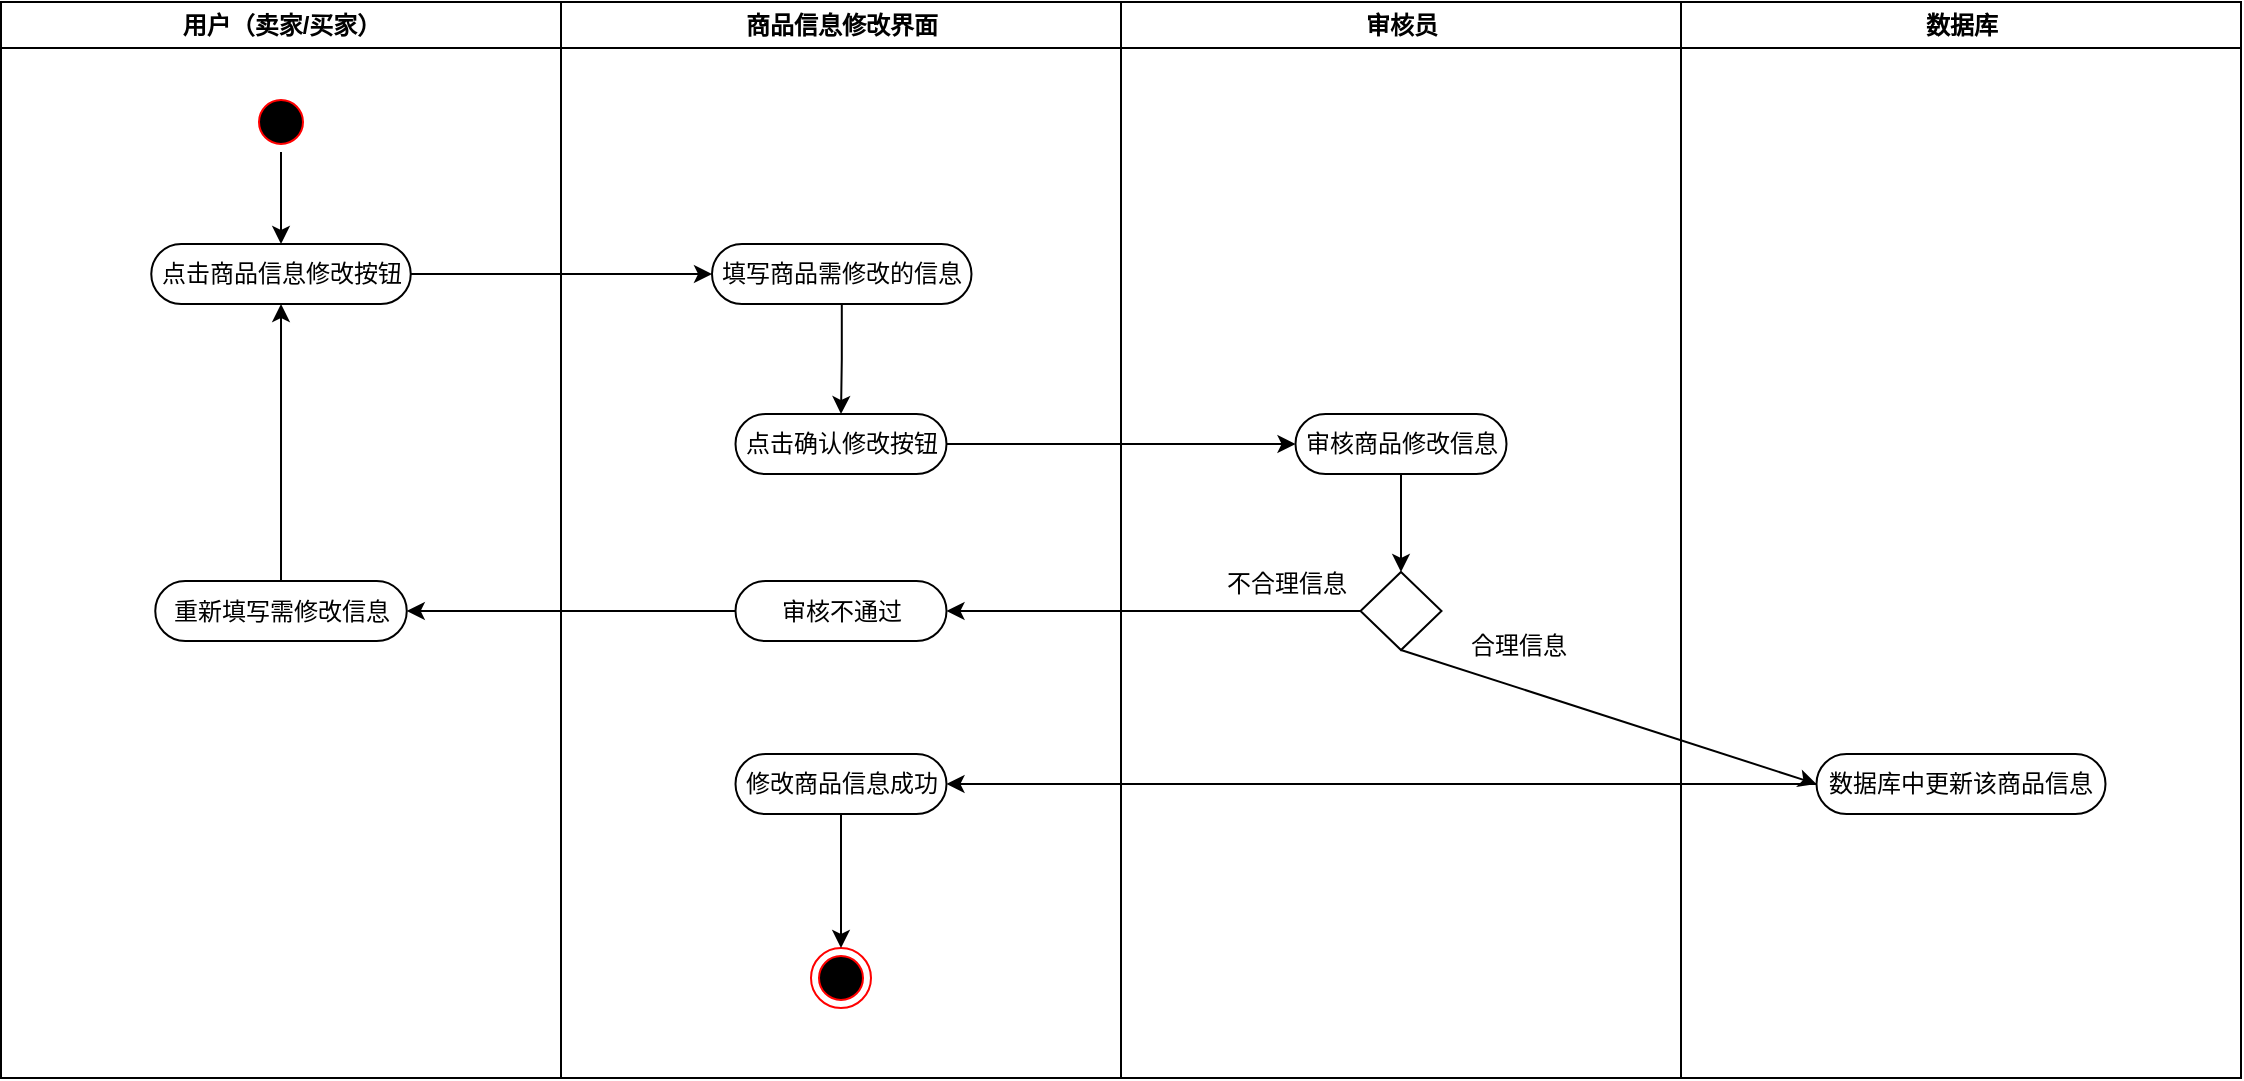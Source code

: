 <mxfile version="17.4.5" type="github">
  <diagram id="IrN0-EmiDBDlybKkzEsl" name="第 1 页">
    <mxGraphModel dx="1219" dy="655" grid="0" gridSize="10" guides="1" tooltips="1" connect="1" arrows="1" fold="1" page="1" pageScale="1" pageWidth="1169" pageHeight="827" math="0" shadow="0">
      <root>
        <mxCell id="0" />
        <mxCell id="1" parent="0" />
        <mxCell id="e5c8ljGAw5stQ7XH-v7u-1" value="用户（卖家/买家）" style="swimlane;whiteSpace=wrap" vertex="1" parent="1">
          <mxGeometry x="164.5" y="128" width="280" height="538" as="geometry" />
        </mxCell>
        <mxCell id="e5c8ljGAw5stQ7XH-v7u-2" style="edgeStyle=orthogonalEdgeStyle;rounded=0;orthogonalLoop=1;jettySize=auto;html=1;entryX=0.5;entryY=0;entryDx=0;entryDy=0;" edge="1" parent="e5c8ljGAw5stQ7XH-v7u-1" source="e5c8ljGAw5stQ7XH-v7u-3" target="e5c8ljGAw5stQ7XH-v7u-4">
          <mxGeometry relative="1" as="geometry" />
        </mxCell>
        <mxCell id="e5c8ljGAw5stQ7XH-v7u-3" value="" style="ellipse;shape=startState;fillColor=#000000;strokeColor=#ff0000;" vertex="1" parent="e5c8ljGAw5stQ7XH-v7u-1">
          <mxGeometry x="125" y="45" width="30" height="30" as="geometry" />
        </mxCell>
        <mxCell id="e5c8ljGAw5stQ7XH-v7u-4" value="点击商品信息修改按钮" style="rounded=1;whiteSpace=wrap;html=1;arcSize=50;" vertex="1" parent="e5c8ljGAw5stQ7XH-v7u-1">
          <mxGeometry x="75.13" y="121" width="129.75" height="30" as="geometry" />
        </mxCell>
        <mxCell id="e5c8ljGAw5stQ7XH-v7u-5" style="edgeStyle=orthogonalEdgeStyle;rounded=0;orthogonalLoop=1;jettySize=auto;html=1;entryX=0.5;entryY=1;entryDx=0;entryDy=0;" edge="1" parent="e5c8ljGAw5stQ7XH-v7u-1" source="e5c8ljGAw5stQ7XH-v7u-6" target="e5c8ljGAw5stQ7XH-v7u-4">
          <mxGeometry relative="1" as="geometry" />
        </mxCell>
        <mxCell id="e5c8ljGAw5stQ7XH-v7u-6" value="重新填写需修改信息" style="rounded=1;whiteSpace=wrap;html=1;arcSize=50;" vertex="1" parent="e5c8ljGAw5stQ7XH-v7u-1">
          <mxGeometry x="77.13" y="289.5" width="125.75" height="30" as="geometry" />
        </mxCell>
        <mxCell id="e5c8ljGAw5stQ7XH-v7u-7" value="商品信息修改界面" style="swimlane;whiteSpace=wrap" vertex="1" parent="1">
          <mxGeometry x="444.5" y="128" width="280" height="538" as="geometry" />
        </mxCell>
        <mxCell id="e5c8ljGAw5stQ7XH-v7u-8" style="edgeStyle=orthogonalEdgeStyle;rounded=0;orthogonalLoop=1;jettySize=auto;html=1;entryX=0.5;entryY=0;entryDx=0;entryDy=0;" edge="1" parent="e5c8ljGAw5stQ7XH-v7u-7" source="e5c8ljGAw5stQ7XH-v7u-9" target="e5c8ljGAw5stQ7XH-v7u-10">
          <mxGeometry relative="1" as="geometry" />
        </mxCell>
        <mxCell id="e5c8ljGAw5stQ7XH-v7u-9" value="填写商品需修改的信息" style="rounded=1;whiteSpace=wrap;html=1;arcSize=50;" vertex="1" parent="e5c8ljGAw5stQ7XH-v7u-7">
          <mxGeometry x="75.5" y="121" width="129.75" height="30" as="geometry" />
        </mxCell>
        <mxCell id="e5c8ljGAw5stQ7XH-v7u-10" value="点击确认修改按钮" style="rounded=1;whiteSpace=wrap;html=1;arcSize=50;" vertex="1" parent="e5c8ljGAw5stQ7XH-v7u-7">
          <mxGeometry x="87.25" y="206" width="105.5" height="30" as="geometry" />
        </mxCell>
        <mxCell id="e5c8ljGAw5stQ7XH-v7u-11" value="审核不通过" style="rounded=1;whiteSpace=wrap;html=1;arcSize=50;" vertex="1" parent="e5c8ljGAw5stQ7XH-v7u-7">
          <mxGeometry x="87.25" y="289.5" width="105.5" height="30" as="geometry" />
        </mxCell>
        <mxCell id="e5c8ljGAw5stQ7XH-v7u-12" value="" style="ellipse;html=1;shape=endState;fillColor=#000000;strokeColor=#ff0000;" vertex="1" parent="e5c8ljGAw5stQ7XH-v7u-7">
          <mxGeometry x="125" y="473" width="30" height="30" as="geometry" />
        </mxCell>
        <mxCell id="e5c8ljGAw5stQ7XH-v7u-13" style="edgeStyle=none;rounded=0;orthogonalLoop=1;jettySize=auto;html=1;entryX=0.5;entryY=0;entryDx=0;entryDy=0;" edge="1" parent="e5c8ljGAw5stQ7XH-v7u-7" source="e5c8ljGAw5stQ7XH-v7u-14" target="e5c8ljGAw5stQ7XH-v7u-12">
          <mxGeometry relative="1" as="geometry" />
        </mxCell>
        <mxCell id="e5c8ljGAw5stQ7XH-v7u-14" value="修改商品信息成功" style="rounded=1;whiteSpace=wrap;html=1;arcSize=50;" vertex="1" parent="e5c8ljGAw5stQ7XH-v7u-7">
          <mxGeometry x="87.25" y="376" width="105.5" height="30" as="geometry" />
        </mxCell>
        <mxCell id="e5c8ljGAw5stQ7XH-v7u-15" value="审核员" style="swimlane;whiteSpace=wrap" vertex="1" parent="1">
          <mxGeometry x="724.5" y="128" width="280" height="538" as="geometry" />
        </mxCell>
        <mxCell id="e5c8ljGAw5stQ7XH-v7u-16" style="edgeStyle=orthogonalEdgeStyle;rounded=0;orthogonalLoop=1;jettySize=auto;html=1;" edge="1" parent="e5c8ljGAw5stQ7XH-v7u-15" source="e5c8ljGAw5stQ7XH-v7u-17" target="e5c8ljGAw5stQ7XH-v7u-18">
          <mxGeometry relative="1" as="geometry" />
        </mxCell>
        <mxCell id="e5c8ljGAw5stQ7XH-v7u-17" value="审核商品修改信息" style="rounded=1;whiteSpace=wrap;html=1;arcSize=50;" vertex="1" parent="e5c8ljGAw5stQ7XH-v7u-15">
          <mxGeometry x="87.25" y="206" width="105.5" height="30" as="geometry" />
        </mxCell>
        <mxCell id="e5c8ljGAw5stQ7XH-v7u-18" value="" style="rhombus;whiteSpace=wrap;html=1;" vertex="1" parent="e5c8ljGAw5stQ7XH-v7u-15">
          <mxGeometry x="119.75" y="285" width="40.5" height="39" as="geometry" />
        </mxCell>
        <mxCell id="e5c8ljGAw5stQ7XH-v7u-19" value="合理信息" style="text;html=1;align=center;verticalAlign=middle;resizable=0;points=[];autosize=1;strokeColor=none;fillColor=none;" vertex="1" parent="e5c8ljGAw5stQ7XH-v7u-15">
          <mxGeometry x="169.5" y="313" width="58" height="18" as="geometry" />
        </mxCell>
        <mxCell id="e5c8ljGAw5stQ7XH-v7u-20" value="不合理信息" style="text;html=1;align=center;verticalAlign=middle;resizable=0;points=[];autosize=1;strokeColor=none;fillColor=none;" vertex="1" parent="e5c8ljGAw5stQ7XH-v7u-15">
          <mxGeometry x="47.5" y="282" width="70" height="18" as="geometry" />
        </mxCell>
        <mxCell id="e5c8ljGAw5stQ7XH-v7u-21" value="数据库" style="swimlane;whiteSpace=wrap" vertex="1" parent="1">
          <mxGeometry x="1004.5" y="128" width="280" height="538" as="geometry" />
        </mxCell>
        <mxCell id="e5c8ljGAw5stQ7XH-v7u-22" value="数据库中更新该商品信息" style="rounded=1;whiteSpace=wrap;html=1;arcSize=50;" vertex="1" parent="e5c8ljGAw5stQ7XH-v7u-21">
          <mxGeometry x="67.75" y="376" width="144.5" height="30" as="geometry" />
        </mxCell>
        <mxCell id="e5c8ljGAw5stQ7XH-v7u-23" style="edgeStyle=orthogonalEdgeStyle;rounded=0;orthogonalLoop=1;jettySize=auto;html=1;entryX=0;entryY=0.5;entryDx=0;entryDy=0;" edge="1" parent="1" source="e5c8ljGAw5stQ7XH-v7u-4" target="e5c8ljGAw5stQ7XH-v7u-9">
          <mxGeometry relative="1" as="geometry" />
        </mxCell>
        <mxCell id="e5c8ljGAw5stQ7XH-v7u-24" style="edgeStyle=orthogonalEdgeStyle;rounded=0;orthogonalLoop=1;jettySize=auto;html=1;entryX=0;entryY=0.5;entryDx=0;entryDy=0;" edge="1" parent="1" source="e5c8ljGAw5stQ7XH-v7u-10" target="e5c8ljGAw5stQ7XH-v7u-17">
          <mxGeometry relative="1" as="geometry" />
        </mxCell>
        <mxCell id="e5c8ljGAw5stQ7XH-v7u-25" style="edgeStyle=orthogonalEdgeStyle;rounded=0;orthogonalLoop=1;jettySize=auto;html=1;entryX=1;entryY=0.5;entryDx=0;entryDy=0;" edge="1" parent="1" source="e5c8ljGAw5stQ7XH-v7u-18" target="e5c8ljGAw5stQ7XH-v7u-11">
          <mxGeometry relative="1" as="geometry" />
        </mxCell>
        <mxCell id="e5c8ljGAw5stQ7XH-v7u-26" style="rounded=0;orthogonalLoop=1;jettySize=auto;html=1;entryX=0;entryY=0.5;entryDx=0;entryDy=0;exitX=0.5;exitY=1;exitDx=0;exitDy=0;" edge="1" parent="1" source="e5c8ljGAw5stQ7XH-v7u-18" target="e5c8ljGAw5stQ7XH-v7u-22">
          <mxGeometry relative="1" as="geometry" />
        </mxCell>
        <mxCell id="e5c8ljGAw5stQ7XH-v7u-27" style="edgeStyle=orthogonalEdgeStyle;rounded=0;orthogonalLoop=1;jettySize=auto;html=1;entryX=1;entryY=0.5;entryDx=0;entryDy=0;" edge="1" parent="1" source="e5c8ljGAw5stQ7XH-v7u-11" target="e5c8ljGAw5stQ7XH-v7u-6">
          <mxGeometry relative="1" as="geometry" />
        </mxCell>
        <mxCell id="e5c8ljGAw5stQ7XH-v7u-28" style="edgeStyle=none;rounded=0;orthogonalLoop=1;jettySize=auto;html=1;entryX=1;entryY=0.5;entryDx=0;entryDy=0;" edge="1" parent="1" source="e5c8ljGAw5stQ7XH-v7u-22" target="e5c8ljGAw5stQ7XH-v7u-14">
          <mxGeometry relative="1" as="geometry" />
        </mxCell>
      </root>
    </mxGraphModel>
  </diagram>
</mxfile>
